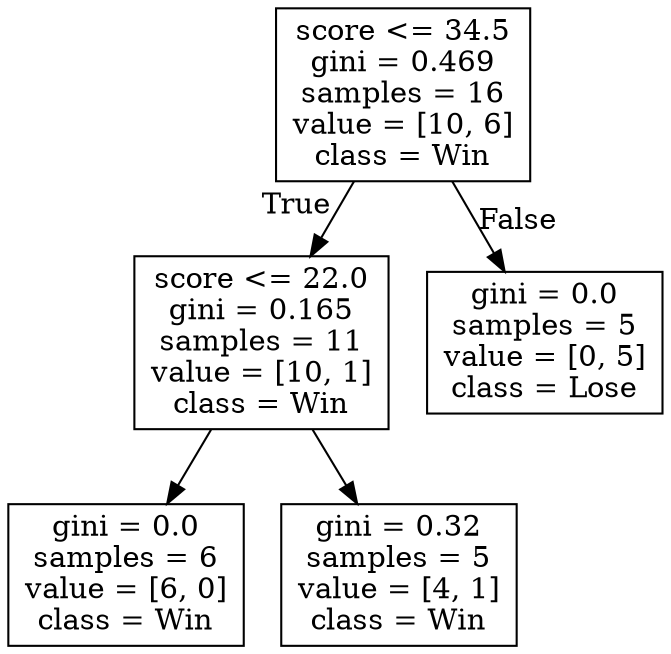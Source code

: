 digraph Tree {
node [shape=box] ;
0 [label="score <= 34.5\ngini = 0.469\nsamples = 16\nvalue = [10, 6]\nclass = Win"] ;
1 [label="score <= 22.0\ngini = 0.165\nsamples = 11\nvalue = [10, 1]\nclass = Win"] ;
0 -> 1 [labeldistance=2.5, labelangle=45, headlabel="True"] ;
2 [label="gini = 0.0\nsamples = 6\nvalue = [6, 0]\nclass = Win"] ;
1 -> 2 ;
3 [label="gini = 0.32\nsamples = 5\nvalue = [4, 1]\nclass = Win"] ;
1 -> 3 ;
4 [label="gini = 0.0\nsamples = 5\nvalue = [0, 5]\nclass = Lose"] ;
0 -> 4 [labeldistance=2.5, labelangle=-45, headlabel="False"] ;
}